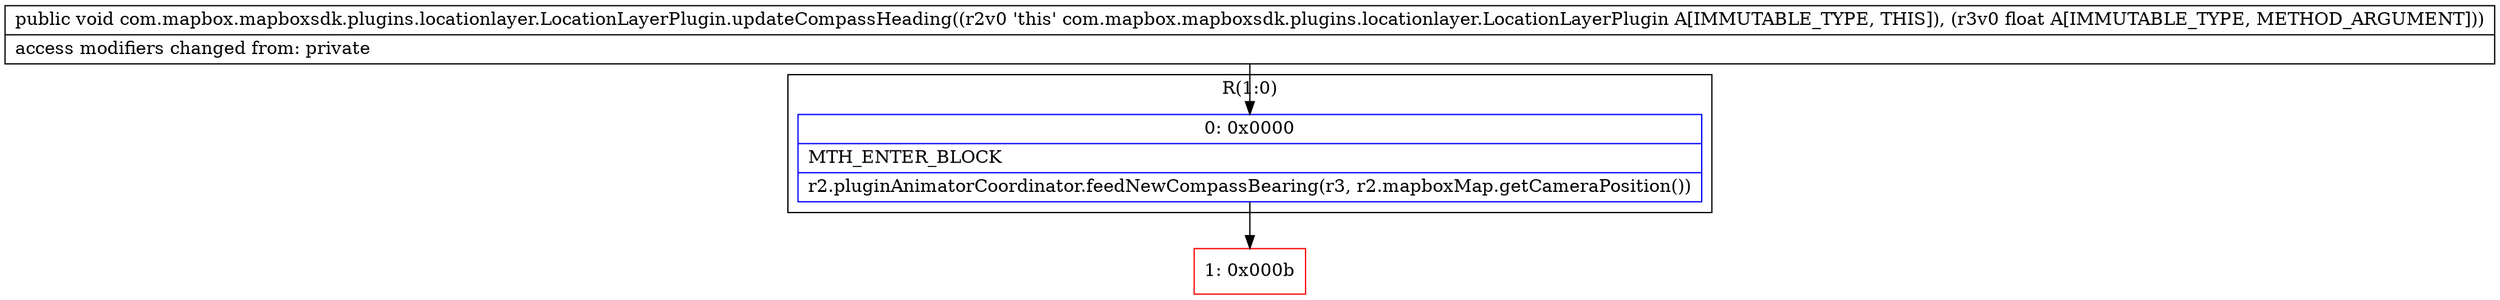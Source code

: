 digraph "CFG forcom.mapbox.mapboxsdk.plugins.locationlayer.LocationLayerPlugin.updateCompassHeading(F)V" {
subgraph cluster_Region_1451573298 {
label = "R(1:0)";
node [shape=record,color=blue];
Node_0 [shape=record,label="{0\:\ 0x0000|MTH_ENTER_BLOCK\l|r2.pluginAnimatorCoordinator.feedNewCompassBearing(r3, r2.mapboxMap.getCameraPosition())\l}"];
}
Node_1 [shape=record,color=red,label="{1\:\ 0x000b}"];
MethodNode[shape=record,label="{public void com.mapbox.mapboxsdk.plugins.locationlayer.LocationLayerPlugin.updateCompassHeading((r2v0 'this' com.mapbox.mapboxsdk.plugins.locationlayer.LocationLayerPlugin A[IMMUTABLE_TYPE, THIS]), (r3v0 float A[IMMUTABLE_TYPE, METHOD_ARGUMENT]))  | access modifiers changed from: private\l}"];
MethodNode -> Node_0;
Node_0 -> Node_1;
}

